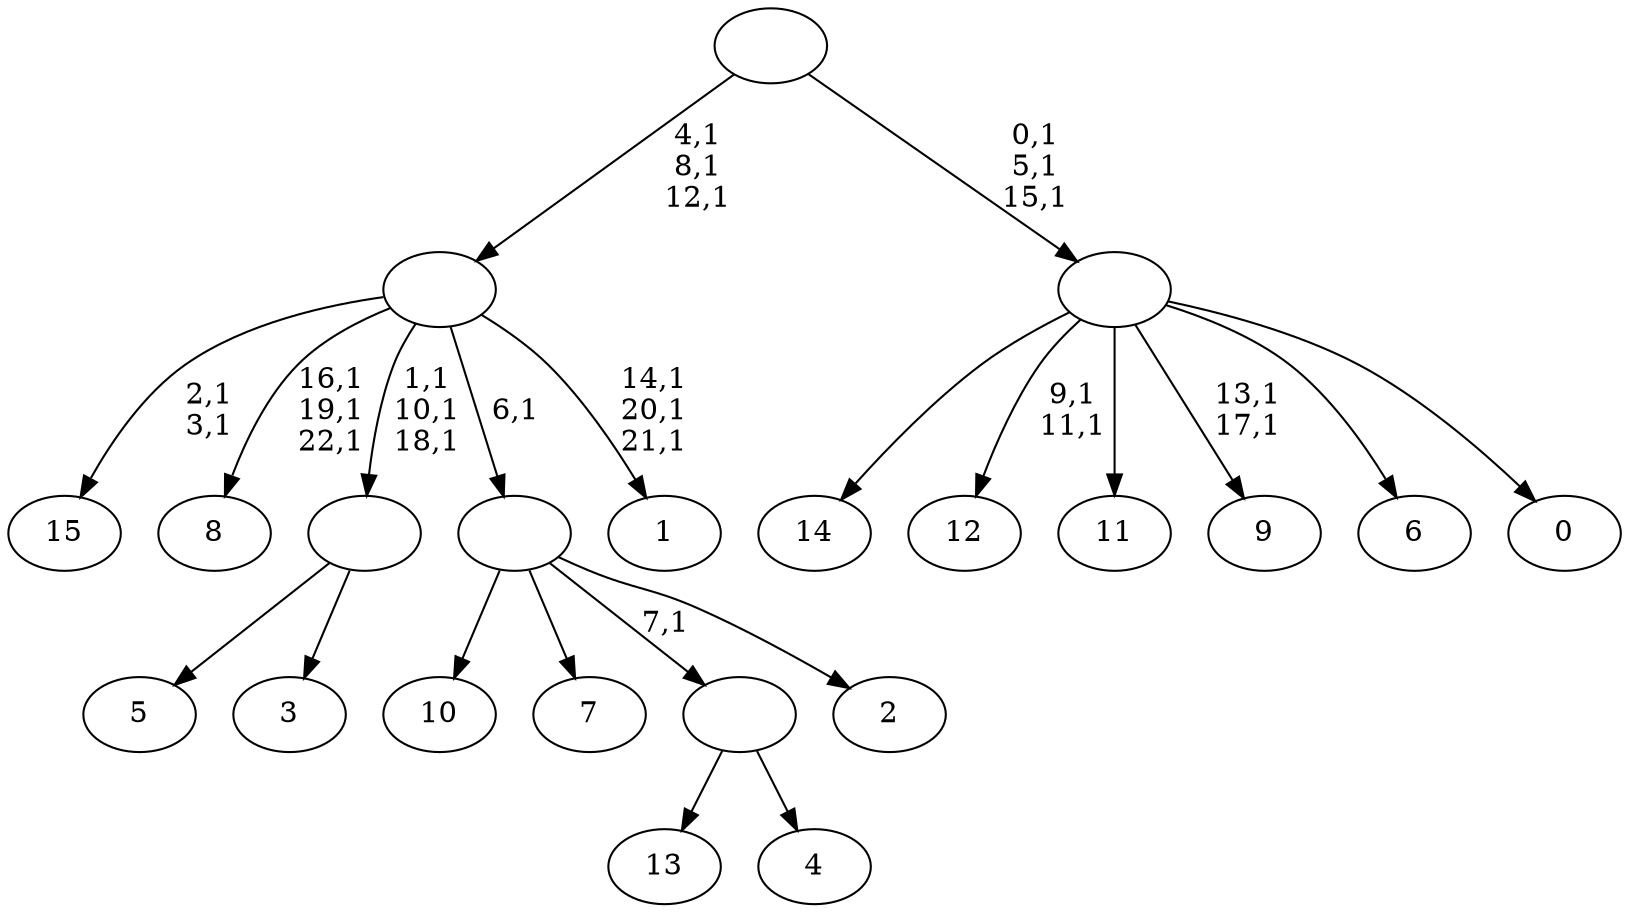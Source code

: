 digraph T {
	39 [label="15"]
	36 [label="14"]
	35 [label="13"]
	34 [label="12"]
	31 [label="11"]
	30 [label="10"]
	29 [label="9"]
	26 [label="8"]
	22 [label="7"]
	21 [label="6"]
	20 [label="5"]
	19 [label="4"]
	18 [label=""]
	17 [label="3"]
	16 [label=""]
	13 [label="2"]
	12 [label=""]
	11 [label="1"]
	7 [label=""]
	4 [label="0"]
	3 [label=""]
	0 [label=""]
	18 -> 35 [label=""]
	18 -> 19 [label=""]
	16 -> 20 [label=""]
	16 -> 17 [label=""]
	12 -> 30 [label=""]
	12 -> 22 [label=""]
	12 -> 18 [label="7,1"]
	12 -> 13 [label=""]
	7 -> 11 [label="14,1\n20,1\n21,1"]
	7 -> 16 [label="1,1\n10,1\n18,1"]
	7 -> 26 [label="16,1\n19,1\n22,1"]
	7 -> 39 [label="2,1\n3,1"]
	7 -> 12 [label="6,1"]
	3 -> 29 [label="13,1\n17,1"]
	3 -> 34 [label="9,1\n11,1"]
	3 -> 36 [label=""]
	3 -> 31 [label=""]
	3 -> 21 [label=""]
	3 -> 4 [label=""]
	0 -> 3 [label="0,1\n5,1\n15,1"]
	0 -> 7 [label="4,1\n8,1\n12,1"]
}
